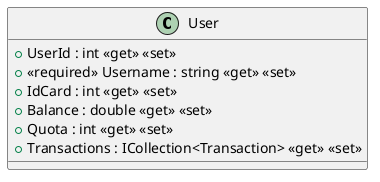 @startuml
class User {
    + UserId : int <<get>> <<set>>
    + <<required>> Username : string <<get>> <<set>>
    + IdCard : int <<get>> <<set>>
    + Balance : double <<get>> <<set>>
    + Quota : int <<get>> <<set>>
    + Transactions : ICollection<Transaction> <<get>> <<set>>
}
@enduml
